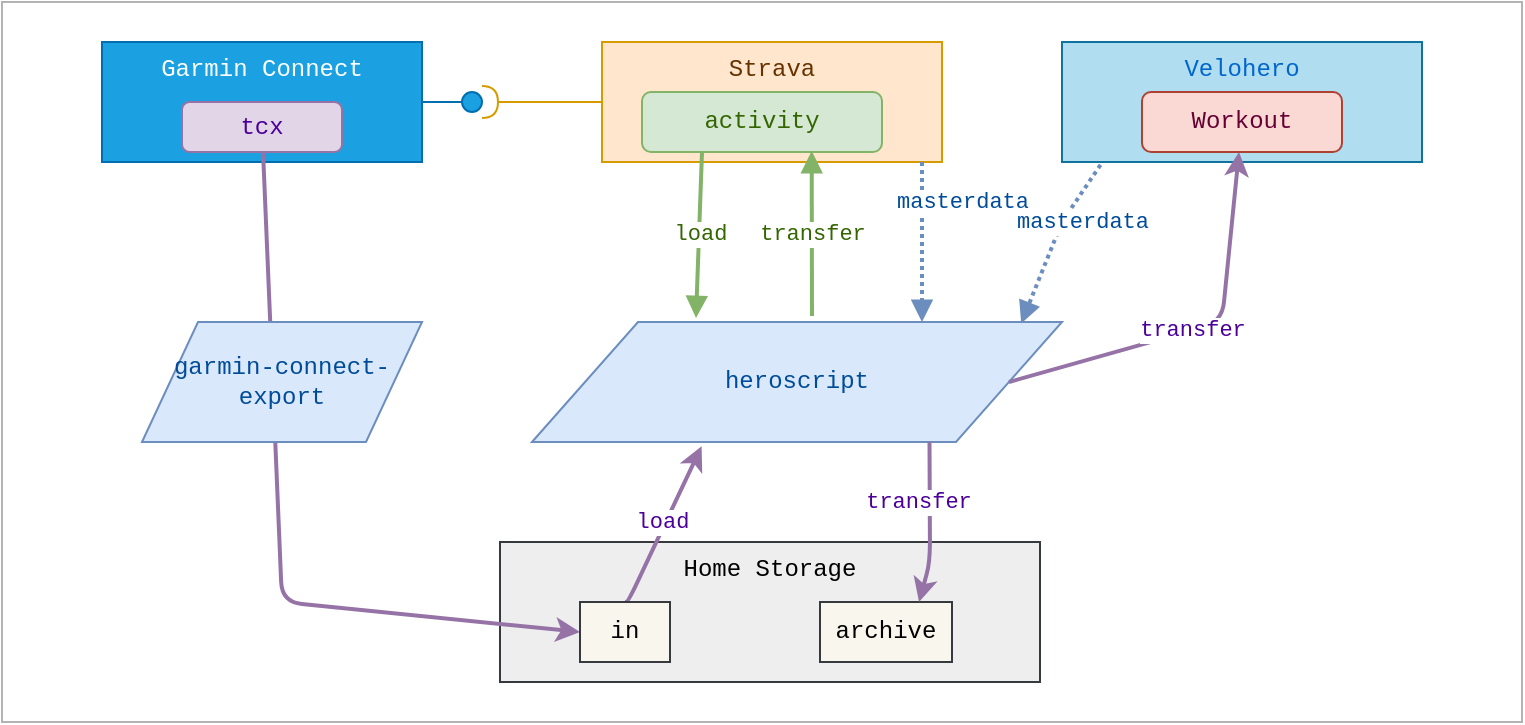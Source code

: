 <mxfile version="12.9.3" type="device"><diagram id="janYPhMcKHZTu9GTnmG_" name="Page-1"><mxGraphModel dx="973" dy="648" grid="1" gridSize="10" guides="1" tooltips="1" connect="1" arrows="1" fold="1" page="1" pageScale="1" pageWidth="827" pageHeight="1169" math="0" shadow="0"><root><mxCell id="0"/><mxCell id="1" parent="0"/><mxCell id="2pPweWB4L3NQ-HmtipR--46" value="" style="rounded=0;whiteSpace=wrap;html=1;fontFamily=Courier New;fillColor=none;strokeColor=#B3B3B3;" parent="1" vertex="1"><mxGeometry x="30" y="40" width="760" height="360" as="geometry"/></mxCell><mxCell id="2pPweWB4L3NQ-HmtipR--1" value="Garmin Connect" style="rounded=0;whiteSpace=wrap;html=1;verticalAlign=top;fillColor=#1ba1e2;strokeColor=#006EAF;fontColor=#ffffff;fontFamily=Courier New;" parent="1" vertex="1"><mxGeometry x="80" y="60" width="160" height="60" as="geometry"/></mxCell><mxCell id="2pPweWB4L3NQ-HmtipR--3" value="Strava" style="rounded=0;whiteSpace=wrap;html=1;labelPosition=center;verticalLabelPosition=middle;align=center;verticalAlign=top;fillColor=#ffe6cc;strokeColor=#d79b00;fontColor=#663300;fontFamily=Courier New;" parent="1" vertex="1"><mxGeometry x="330" y="60" width="170" height="60" as="geometry"/></mxCell><mxCell id="2pPweWB4L3NQ-HmtipR--4" value="Velohero" style="rounded=0;whiteSpace=wrap;html=1;verticalAlign=top;fillColor=#b1ddf0;strokeColor=#10739e;fontColor=#0066CC;fontFamily=Courier New;" parent="1" vertex="1"><mxGeometry x="560" y="60" width="180" height="60" as="geometry"/></mxCell><mxCell id="2pPweWB4L3NQ-HmtipR--5" value="Home Storage" style="rounded=0;whiteSpace=wrap;html=1;verticalAlign=top;fillColor=#eeeeee;strokeColor=#36393d;fontFamily=Courier New;" parent="1" vertex="1"><mxGeometry x="279" y="310" width="270" height="70" as="geometry"/></mxCell><mxCell id="2pPweWB4L3NQ-HmtipR--10" value="" style="rounded=0;orthogonalLoop=1;jettySize=auto;html=1;endArrow=none;endFill=0;exitX=1;exitY=0.5;exitDx=0;exitDy=0;fillColor=#1ba1e2;strokeColor=#006EAF;fontFamily=Courier New;" parent="1" source="2pPweWB4L3NQ-HmtipR--12" edge="1"><mxGeometry relative="1" as="geometry"><mxPoint x="270" y="155" as="sourcePoint"/><mxPoint x="270" y="90" as="targetPoint"/></mxGeometry></mxCell><mxCell id="2pPweWB4L3NQ-HmtipR--11" value="" style="rounded=0;orthogonalLoop=1;jettySize=auto;html=1;endArrow=halfCircle;endFill=0;endSize=6;strokeWidth=1;exitX=0;exitY=0.5;exitDx=0;exitDy=0;fillColor=#ffe6cc;strokeColor=#d79b00;fontFamily=Courier New;" parent="1" source="2pPweWB4L3NQ-HmtipR--3" edge="1"><mxGeometry relative="1" as="geometry"><mxPoint x="310" y="155" as="sourcePoint"/><mxPoint x="270" y="90" as="targetPoint"/></mxGeometry></mxCell><mxCell id="2pPweWB4L3NQ-HmtipR--12" value="" style="ellipse;whiteSpace=wrap;html=1;fontFamily=Courier New;fontSize=12;fontColor=#ffffff;align=center;strokeColor=#006EAF;fillColor=#1ba1e2;points=[];aspect=fixed;resizable=0;" parent="1" vertex="1"><mxGeometry x="260" y="85" width="10" height="10" as="geometry"/></mxCell><mxCell id="2pPweWB4L3NQ-HmtipR--13" value="" style="rounded=0;orthogonalLoop=1;jettySize=auto;html=1;endArrow=none;endFill=0;exitX=1;exitY=0.5;exitDx=0;exitDy=0;fillColor=#1ba1e2;strokeColor=#006EAF;fontFamily=Courier New;" parent="1" source="2pPweWB4L3NQ-HmtipR--1" target="2pPweWB4L3NQ-HmtipR--12" edge="1"><mxGeometry relative="1" as="geometry"><mxPoint x="200" y="90" as="sourcePoint"/><mxPoint x="270" y="90" as="targetPoint"/></mxGeometry></mxCell><mxCell id="2pPweWB4L3NQ-HmtipR--19" value="heroscript" style="shape=parallelogram;perimeter=parallelogramPerimeter;whiteSpace=wrap;html=1;fillColor=#dae8fc;strokeColor=#6c8ebf;fontColor=#004C99;fontFamily=Courier New;" parent="1" vertex="1"><mxGeometry x="295" y="200" width="265" height="60" as="geometry"/></mxCell><mxCell id="2pPweWB4L3NQ-HmtipR--21" value="" style="endArrow=classic;html=1;fontColor=#4C0099;fillColor=#e1d5e7;strokeColor=#9673a6;strokeWidth=2;entryX=0;entryY=0.5;entryDx=0;entryDy=0;fontFamily=Courier New;" parent="1" source="2pPweWB4L3NQ-HmtipR--32" target="2pPweWB4L3NQ-HmtipR--35" edge="1"><mxGeometry width="50" height="50" relative="1" as="geometry"><mxPoint x="400" y="320" as="sourcePoint"/><mxPoint x="450" y="270" as="targetPoint"/><Array as="points"><mxPoint x="170" y="340"/></Array></mxGeometry></mxCell><mxCell id="2pPweWB4L3NQ-HmtipR--18" value="garmin-connect-export" style="shape=parallelogram;perimeter=parallelogramPerimeter;whiteSpace=wrap;html=1;fillColor=#dae8fc;strokeColor=#6c8ebf;fontColor=#004C99;fontFamily=Courier New;" parent="1" vertex="1"><mxGeometry x="100" y="200" width="140" height="60" as="geometry"/></mxCell><mxCell id="2pPweWB4L3NQ-HmtipR--24" value="load" style="endArrow=block;html=1;fontColor=#336600;fillColor=#d5e8d4;strokeColor=#82B366;strokeWidth=2;endFill=1;fontFamily=Courier New;exitX=0.25;exitY=1;exitDx=0;exitDy=0;" parent="1" source="2pPweWB4L3NQ-HmtipR--29" edge="1"><mxGeometry width="50" height="50" relative="1" as="geometry"><mxPoint x="390.32" y="356.94" as="sourcePoint"/><mxPoint x="377" y="198" as="targetPoint"/><Array as="points"/></mxGeometry></mxCell><mxCell id="2pPweWB4L3NQ-HmtipR--27" value="masterdata" style="endArrow=block;html=1;entryX=0.5;entryY=0;entryDx=0;entryDy=0;exitX=0.5;exitY=1;exitDx=0;exitDy=0;fontColor=#004C99;fillColor=#dae8fc;strokeColor=#6c8ebf;strokeWidth=2;endFill=1;fontFamily=Courier New;dashed=1;dashPattern=1 1;" parent="1" edge="1"><mxGeometry x="-0.5" y="20" width="50" height="50" relative="1" as="geometry"><mxPoint x="490" y="120" as="sourcePoint"/><mxPoint x="490" y="200" as="targetPoint"/><mxPoint as="offset"/></mxGeometry></mxCell><mxCell id="2pPweWB4L3NQ-HmtipR--28" value="masterdata" style="endArrow=block;html=1;entryX=0.923;entryY=0.012;entryDx=0;entryDy=0;exitX=0.107;exitY=1.024;exitDx=0;exitDy=0;fontColor=#004C99;fillColor=#dae8fc;strokeColor=#6c8ebf;strokeWidth=2;endFill=1;fontFamily=Courier New;dashed=1;dashPattern=1 1;exitPerimeter=0;entryPerimeter=0;" parent="1" source="2pPweWB4L3NQ-HmtipR--4" target="2pPweWB4L3NQ-HmtipR--19" edge="1"><mxGeometry x="-0.227" y="10" width="50" height="50" relative="1" as="geometry"><mxPoint x="450" y="130" as="sourcePoint"/><mxPoint x="450" y="210" as="targetPoint"/><Array as="points"><mxPoint x="560" y="150"/></Array><mxPoint x="1" y="-4" as="offset"/></mxGeometry></mxCell><mxCell id="2pPweWB4L3NQ-HmtipR--29" value="activity" style="rounded=1;whiteSpace=wrap;html=1;fontFamily=Courier New;fillColor=#d5e8d4;strokeColor=#82b366;fontColor=#336600;" parent="1" vertex="1"><mxGeometry x="350" y="85" width="120" height="30" as="geometry"/></mxCell><mxCell id="2pPweWB4L3NQ-HmtipR--31" value="transfer" style="endArrow=block;html=1;fontColor=#336600;fillColor=#d5e8d4;strokeColor=#82B366;strokeWidth=2;endFill=1;fontFamily=Courier New;entryX=0.707;entryY=0.984;entryDx=0;entryDy=0;entryPerimeter=0;" parent="1" target="2pPweWB4L3NQ-HmtipR--29" edge="1"><mxGeometry width="50" height="50" relative="1" as="geometry"><mxPoint x="435" y="197" as="sourcePoint"/><mxPoint x="375.17" y="207.96" as="targetPoint"/><Array as="points"/></mxGeometry></mxCell><mxCell id="2pPweWB4L3NQ-HmtipR--32" value="tcx" style="rounded=1;whiteSpace=wrap;html=1;fontFamily=Courier New;fillColor=#e1d5e7;strokeColor=#9673a6;fontColor=#4C0099;" parent="1" vertex="1"><mxGeometry x="120" y="90" width="80" height="25" as="geometry"/></mxCell><mxCell id="2pPweWB4L3NQ-HmtipR--34" value="load" style="endArrow=classic;html=1;fontColor=#4C0099;fillColor=#e1d5e7;strokeColor=#9673a6;strokeWidth=2;exitX=0.5;exitY=0;exitDx=0;exitDy=0;entryX=0.32;entryY=1.035;entryDx=0;entryDy=0;entryPerimeter=0;fontFamily=Courier New;" parent="1" source="2pPweWB4L3NQ-HmtipR--35" target="2pPweWB4L3NQ-HmtipR--19" edge="1"><mxGeometry x="0.025" y="2" width="50" height="50" relative="1" as="geometry"><mxPoint x="150" y="125" as="sourcePoint"/><mxPoint x="290" y="387.0" as="targetPoint"/><Array as="points"><mxPoint x="343" y="340"/></Array><mxPoint as="offset"/></mxGeometry></mxCell><mxCell id="2pPweWB4L3NQ-HmtipR--35" value="in" style="rounded=0;whiteSpace=wrap;html=1;fontFamily=Courier New;fillColor=#f9f7ed;strokeColor=#36393d;" parent="1" vertex="1"><mxGeometry x="319" y="340" width="45" height="30" as="geometry"/></mxCell><mxCell id="2pPweWB4L3NQ-HmtipR--40" value="archive" style="rounded=0;whiteSpace=wrap;html=1;fontFamily=Courier New;fillColor=#f9f7ed;strokeColor=#36393d;" parent="1" vertex="1"><mxGeometry x="439" y="340" width="66" height="30" as="geometry"/></mxCell><mxCell id="2pPweWB4L3NQ-HmtipR--41" value="transfer" style="endArrow=classic;html=1;fontColor=#4C0099;fillColor=#e1d5e7;strokeColor=#9673a6;strokeWidth=2;exitX=1;exitY=0.5;exitDx=0;exitDy=0;fontFamily=Courier New;" parent="1" source="2pPweWB4L3NQ-HmtipR--19" target="2pPweWB4L3NQ-HmtipR--44" edge="1"><mxGeometry x="-0.032" width="50" height="50" relative="1" as="geometry"><mxPoint x="327.5" y="390.0" as="sourcePoint"/><mxPoint x="376.6" y="272.1" as="targetPoint"/><Array as="points"><mxPoint x="640" y="200"/></Array><mxPoint as="offset"/></mxGeometry></mxCell><mxCell id="2pPweWB4L3NQ-HmtipR--42" value="transfer" style="endArrow=classic;html=1;fontColor=#4C0099;fillColor=#e1d5e7;strokeColor=#9673a6;strokeWidth=2;exitX=0.75;exitY=1;exitDx=0;exitDy=0;entryX=0.75;entryY=0;entryDx=0;entryDy=0;fontFamily=Courier New;" parent="1" source="2pPweWB4L3NQ-HmtipR--19" target="2pPweWB4L3NQ-HmtipR--40" edge="1"><mxGeometry x="0.486" y="-30" width="50" height="50" relative="1" as="geometry"><mxPoint x="327.5" y="390.0" as="sourcePoint"/><mxPoint x="376.6" y="272.1" as="targetPoint"/><Array as="points"><mxPoint x="494" y="320"/></Array><mxPoint x="23" y="-22" as="offset"/></mxGeometry></mxCell><mxCell id="2pPweWB4L3NQ-HmtipR--44" value="Workout" style="rounded=1;whiteSpace=wrap;html=1;fontFamily=Courier New;fillColor=#fad9d5;strokeColor=#ae4132;fontColor=#660033;" parent="1" vertex="1"><mxGeometry x="600" y="85" width="100" height="30" as="geometry"/></mxCell></root></mxGraphModel></diagram></mxfile>